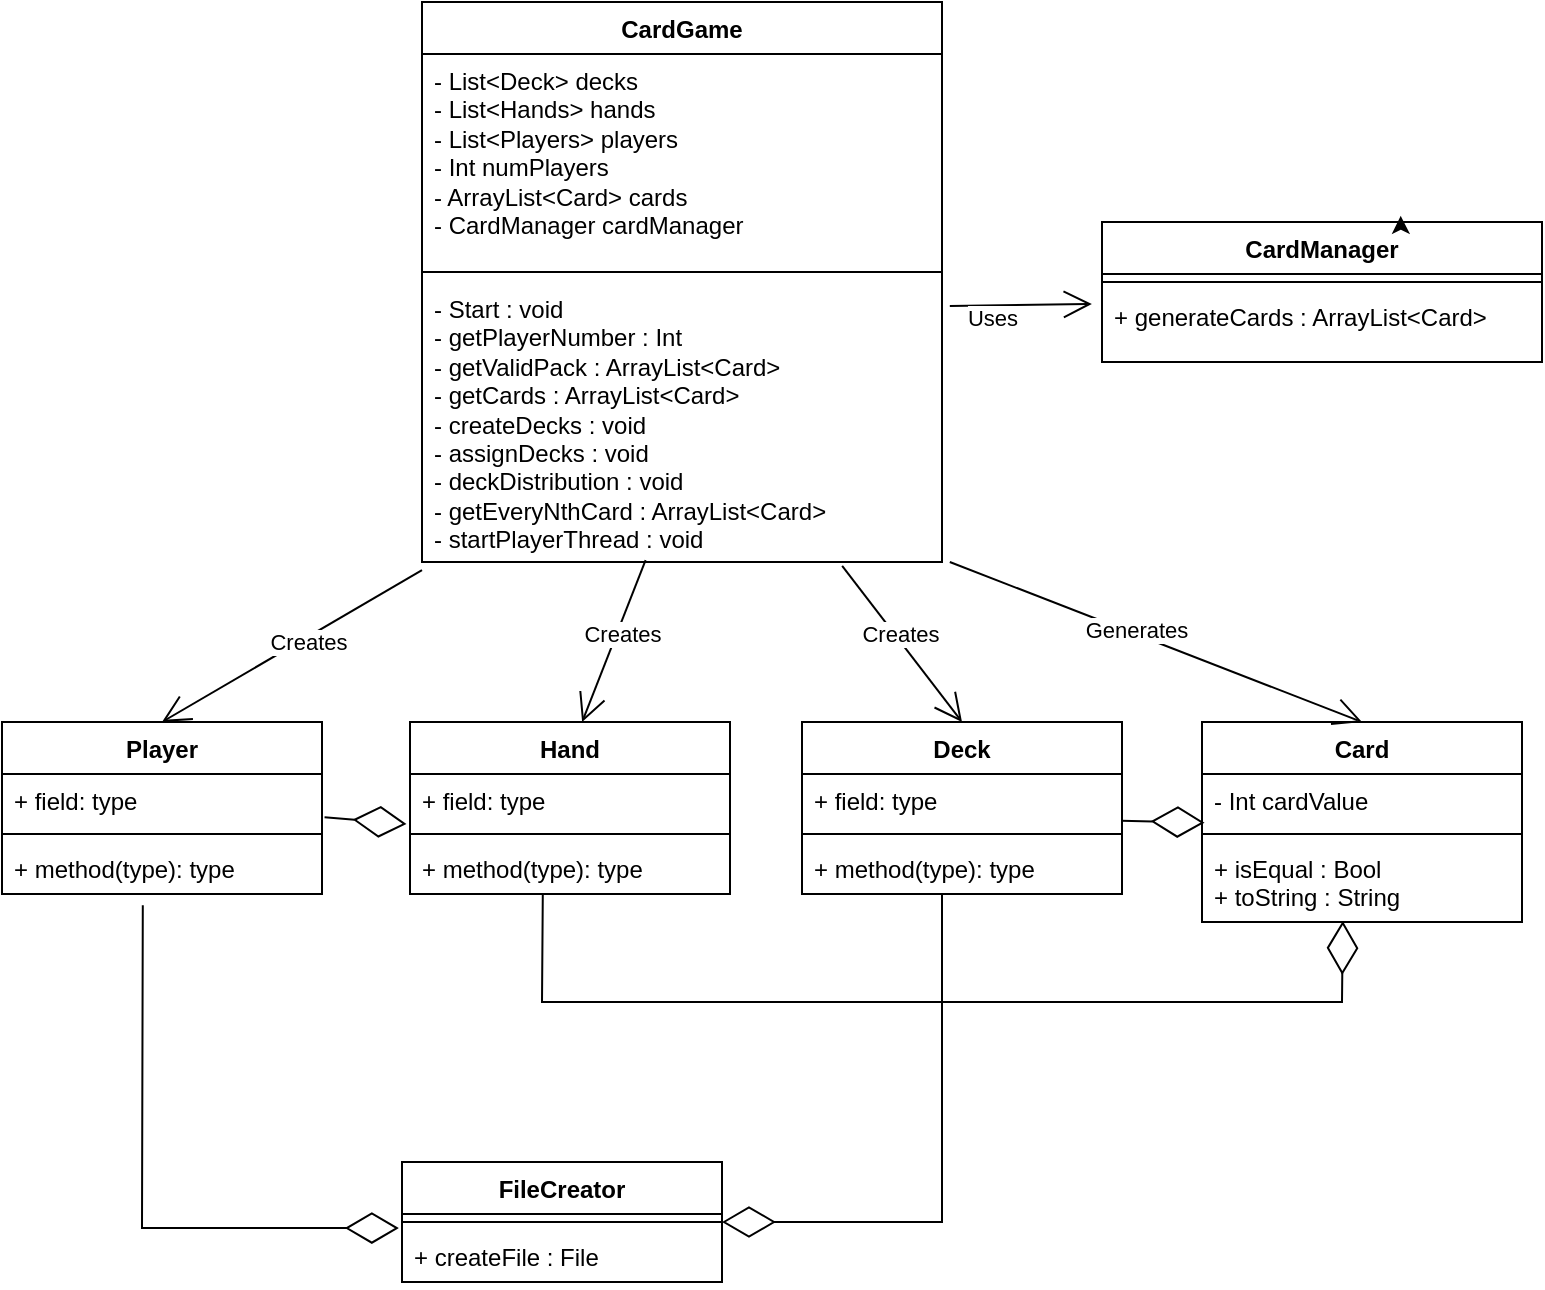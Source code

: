 <mxfile version="24.9.2">
  <diagram id="C5RBs43oDa-KdzZeNtuy" name="Page-1">
    <mxGraphModel dx="1143" dy="616" grid="1" gridSize="10" guides="1" tooltips="1" connect="1" arrows="1" fold="1" page="1" pageScale="1" pageWidth="827" pageHeight="1169" math="0" shadow="0">
      <root>
        <mxCell id="WIyWlLk6GJQsqaUBKTNV-0" />
        <mxCell id="WIyWlLk6GJQsqaUBKTNV-1" parent="WIyWlLk6GJQsqaUBKTNV-0" />
        <mxCell id="hnP73HRf14iYfMmKn1nl-7" value="CardGame" style="swimlane;fontStyle=1;align=center;verticalAlign=top;childLayout=stackLayout;horizontal=1;startSize=26;horizontalStack=0;resizeParent=1;resizeParentMax=0;resizeLast=0;collapsible=1;marginBottom=0;whiteSpace=wrap;html=1;" vertex="1" parent="WIyWlLk6GJQsqaUBKTNV-1">
          <mxGeometry x="260" y="40" width="260" height="280" as="geometry" />
        </mxCell>
        <mxCell id="hnP73HRf14iYfMmKn1nl-8" value="&lt;div&gt;- List&amp;lt;Deck&amp;gt; decks&lt;/div&gt;&lt;div&gt;- List&amp;lt;Hands&amp;gt; hands&lt;/div&gt;&lt;div&gt;- List&amp;lt;Players&amp;gt; players&lt;/div&gt;&lt;div&gt;- Int numPlayers&lt;/div&gt;&lt;div&gt;- ArrayList&amp;lt;Card&amp;gt; cards&lt;/div&gt;&lt;div&gt;- CardManager cardManager&lt;/div&gt;&lt;div&gt;&lt;br&gt;&lt;/div&gt;&lt;div&gt;&lt;br&gt;&lt;br&gt;&lt;/div&gt;" style="text;strokeColor=none;fillColor=none;align=left;verticalAlign=top;spacingLeft=4;spacingRight=4;overflow=hidden;rotatable=0;points=[[0,0.5],[1,0.5]];portConstraint=eastwest;whiteSpace=wrap;html=1;" vertex="1" parent="hnP73HRf14iYfMmKn1nl-7">
          <mxGeometry y="26" width="260" height="104" as="geometry" />
        </mxCell>
        <mxCell id="hnP73HRf14iYfMmKn1nl-9" value="" style="line;strokeWidth=1;fillColor=none;align=left;verticalAlign=middle;spacingTop=-1;spacingLeft=3;spacingRight=3;rotatable=0;labelPosition=right;points=[];portConstraint=eastwest;strokeColor=inherit;" vertex="1" parent="hnP73HRf14iYfMmKn1nl-7">
          <mxGeometry y="130" width="260" height="10" as="geometry" />
        </mxCell>
        <mxCell id="hnP73HRf14iYfMmKn1nl-10" value="&lt;div&gt;- Start : void&lt;/div&gt;&lt;div&gt;- getPlayerNumber : Int&lt;/div&gt;&lt;div&gt;- getValidPack : ArrayList&amp;lt;Card&amp;gt;&lt;/div&gt;&lt;div&gt;- getCards : ArrayList&amp;lt;Card&amp;gt;&lt;/div&gt;&lt;div&gt;- createDecks : void&lt;/div&gt;&lt;div&gt;- assignDecks : void&lt;/div&gt;&lt;div&gt;- deckDistribution : void&lt;/div&gt;&lt;div&gt;- getEveryNthCard : ArrayList&amp;lt;Card&amp;gt;&lt;/div&gt;&lt;div&gt;- startPlayerThread : void&lt;/div&gt;&lt;div&gt;&lt;br&gt;&lt;/div&gt;" style="text;strokeColor=none;fillColor=none;align=left;verticalAlign=top;spacingLeft=4;spacingRight=4;overflow=hidden;rotatable=0;points=[[0,0.5],[1,0.5]];portConstraint=eastwest;whiteSpace=wrap;html=1;" vertex="1" parent="hnP73HRf14iYfMmKn1nl-7">
          <mxGeometry y="140" width="260" height="140" as="geometry" />
        </mxCell>
        <mxCell id="hnP73HRf14iYfMmKn1nl-11" value="Player" style="swimlane;fontStyle=1;align=center;verticalAlign=top;childLayout=stackLayout;horizontal=1;startSize=26;horizontalStack=0;resizeParent=1;resizeParentMax=0;resizeLast=0;collapsible=1;marginBottom=0;whiteSpace=wrap;html=1;" vertex="1" parent="WIyWlLk6GJQsqaUBKTNV-1">
          <mxGeometry x="50" y="400" width="160" height="86" as="geometry" />
        </mxCell>
        <mxCell id="hnP73HRf14iYfMmKn1nl-12" value="+ field: type" style="text;strokeColor=none;fillColor=none;align=left;verticalAlign=top;spacingLeft=4;spacingRight=4;overflow=hidden;rotatable=0;points=[[0,0.5],[1,0.5]];portConstraint=eastwest;whiteSpace=wrap;html=1;" vertex="1" parent="hnP73HRf14iYfMmKn1nl-11">
          <mxGeometry y="26" width="160" height="26" as="geometry" />
        </mxCell>
        <mxCell id="hnP73HRf14iYfMmKn1nl-13" value="" style="line;strokeWidth=1;fillColor=none;align=left;verticalAlign=middle;spacingTop=-1;spacingLeft=3;spacingRight=3;rotatable=0;labelPosition=right;points=[];portConstraint=eastwest;strokeColor=inherit;" vertex="1" parent="hnP73HRf14iYfMmKn1nl-11">
          <mxGeometry y="52" width="160" height="8" as="geometry" />
        </mxCell>
        <mxCell id="hnP73HRf14iYfMmKn1nl-14" value="+ method(type): type" style="text;strokeColor=none;fillColor=none;align=left;verticalAlign=top;spacingLeft=4;spacingRight=4;overflow=hidden;rotatable=0;points=[[0,0.5],[1,0.5]];portConstraint=eastwest;whiteSpace=wrap;html=1;" vertex="1" parent="hnP73HRf14iYfMmKn1nl-11">
          <mxGeometry y="60" width="160" height="26" as="geometry" />
        </mxCell>
        <mxCell id="hnP73HRf14iYfMmKn1nl-15" value="Deck" style="swimlane;fontStyle=1;align=center;verticalAlign=top;childLayout=stackLayout;horizontal=1;startSize=26;horizontalStack=0;resizeParent=1;resizeParentMax=0;resizeLast=0;collapsible=1;marginBottom=0;whiteSpace=wrap;html=1;" vertex="1" parent="WIyWlLk6GJQsqaUBKTNV-1">
          <mxGeometry x="450" y="400" width="160" height="86" as="geometry" />
        </mxCell>
        <mxCell id="hnP73HRf14iYfMmKn1nl-16" value="+ field: type" style="text;strokeColor=none;fillColor=none;align=left;verticalAlign=top;spacingLeft=4;spacingRight=4;overflow=hidden;rotatable=0;points=[[0,0.5],[1,0.5]];portConstraint=eastwest;whiteSpace=wrap;html=1;" vertex="1" parent="hnP73HRf14iYfMmKn1nl-15">
          <mxGeometry y="26" width="160" height="26" as="geometry" />
        </mxCell>
        <mxCell id="hnP73HRf14iYfMmKn1nl-17" value="" style="line;strokeWidth=1;fillColor=none;align=left;verticalAlign=middle;spacingTop=-1;spacingLeft=3;spacingRight=3;rotatable=0;labelPosition=right;points=[];portConstraint=eastwest;strokeColor=inherit;" vertex="1" parent="hnP73HRf14iYfMmKn1nl-15">
          <mxGeometry y="52" width="160" height="8" as="geometry" />
        </mxCell>
        <mxCell id="hnP73HRf14iYfMmKn1nl-18" value="+ method(type): type" style="text;strokeColor=none;fillColor=none;align=left;verticalAlign=top;spacingLeft=4;spacingRight=4;overflow=hidden;rotatable=0;points=[[0,0.5],[1,0.5]];portConstraint=eastwest;whiteSpace=wrap;html=1;" vertex="1" parent="hnP73HRf14iYfMmKn1nl-15">
          <mxGeometry y="60" width="160" height="26" as="geometry" />
        </mxCell>
        <mxCell id="hnP73HRf14iYfMmKn1nl-19" value="CardManager" style="swimlane;fontStyle=1;align=center;verticalAlign=top;childLayout=stackLayout;horizontal=1;startSize=26;horizontalStack=0;resizeParent=1;resizeParentMax=0;resizeLast=0;collapsible=1;marginBottom=0;whiteSpace=wrap;html=1;" vertex="1" parent="WIyWlLk6GJQsqaUBKTNV-1">
          <mxGeometry x="600" y="150" width="220" height="70" as="geometry" />
        </mxCell>
        <mxCell id="hnP73HRf14iYfMmKn1nl-21" value="" style="line;strokeWidth=1;fillColor=none;align=left;verticalAlign=middle;spacingTop=-1;spacingLeft=3;spacingRight=3;rotatable=0;labelPosition=right;points=[];portConstraint=eastwest;strokeColor=inherit;" vertex="1" parent="hnP73HRf14iYfMmKn1nl-19">
          <mxGeometry y="26" width="220" height="8" as="geometry" />
        </mxCell>
        <mxCell id="hnP73HRf14iYfMmKn1nl-22" value="+ generateCards : ArrayList&amp;lt;Card&amp;gt;" style="text;strokeColor=none;fillColor=none;align=left;verticalAlign=top;spacingLeft=4;spacingRight=4;overflow=hidden;rotatable=0;points=[[0,0.5],[1,0.5]];portConstraint=eastwest;whiteSpace=wrap;html=1;" vertex="1" parent="hnP73HRf14iYfMmKn1nl-19">
          <mxGeometry y="34" width="220" height="36" as="geometry" />
        </mxCell>
        <mxCell id="hnP73HRf14iYfMmKn1nl-23" value="FileCreator" style="swimlane;fontStyle=1;align=center;verticalAlign=top;childLayout=stackLayout;horizontal=1;startSize=26;horizontalStack=0;resizeParent=1;resizeParentMax=0;resizeLast=0;collapsible=1;marginBottom=0;whiteSpace=wrap;html=1;" vertex="1" parent="WIyWlLk6GJQsqaUBKTNV-1">
          <mxGeometry x="250" y="620" width="160" height="60" as="geometry" />
        </mxCell>
        <mxCell id="hnP73HRf14iYfMmKn1nl-25" value="" style="line;strokeWidth=1;fillColor=none;align=left;verticalAlign=middle;spacingTop=-1;spacingLeft=3;spacingRight=3;rotatable=0;labelPosition=right;points=[];portConstraint=eastwest;strokeColor=inherit;" vertex="1" parent="hnP73HRf14iYfMmKn1nl-23">
          <mxGeometry y="26" width="160" height="8" as="geometry" />
        </mxCell>
        <mxCell id="hnP73HRf14iYfMmKn1nl-26" value="+ createFile : File" style="text;strokeColor=none;fillColor=none;align=left;verticalAlign=top;spacingLeft=4;spacingRight=4;overflow=hidden;rotatable=0;points=[[0,0.5],[1,0.5]];portConstraint=eastwest;whiteSpace=wrap;html=1;" vertex="1" parent="hnP73HRf14iYfMmKn1nl-23">
          <mxGeometry y="34" width="160" height="26" as="geometry" />
        </mxCell>
        <mxCell id="hnP73HRf14iYfMmKn1nl-27" value="Hand" style="swimlane;fontStyle=1;align=center;verticalAlign=top;childLayout=stackLayout;horizontal=1;startSize=26;horizontalStack=0;resizeParent=1;resizeParentMax=0;resizeLast=0;collapsible=1;marginBottom=0;whiteSpace=wrap;html=1;" vertex="1" parent="WIyWlLk6GJQsqaUBKTNV-1">
          <mxGeometry x="254" y="400" width="160" height="86" as="geometry" />
        </mxCell>
        <mxCell id="hnP73HRf14iYfMmKn1nl-44" value="" style="endArrow=open;endFill=1;endSize=12;html=1;rounded=0;entryX=0.5;entryY=0;entryDx=0;entryDy=0;exitX=0.43;exitY=0.993;exitDx=0;exitDy=0;exitPerimeter=0;" edge="1" parent="hnP73HRf14iYfMmKn1nl-27" source="hnP73HRf14iYfMmKn1nl-10">
          <mxGeometry width="160" relative="1" as="geometry">
            <mxPoint x="-134.0" y="-95.94" as="sourcePoint" />
            <mxPoint x="86.06" as="targetPoint" />
          </mxGeometry>
        </mxCell>
        <mxCell id="hnP73HRf14iYfMmKn1nl-45" value="Creates" style="edgeLabel;html=1;align=center;verticalAlign=middle;resizable=0;points=[];" vertex="1" connectable="0" parent="hnP73HRf14iYfMmKn1nl-44">
          <mxGeometry x="-0.104" y="2" relative="1" as="geometry">
            <mxPoint as="offset" />
          </mxGeometry>
        </mxCell>
        <mxCell id="hnP73HRf14iYfMmKn1nl-28" value="+ field: type" style="text;strokeColor=none;fillColor=none;align=left;verticalAlign=top;spacingLeft=4;spacingRight=4;overflow=hidden;rotatable=0;points=[[0,0.5],[1,0.5]];portConstraint=eastwest;whiteSpace=wrap;html=1;" vertex="1" parent="hnP73HRf14iYfMmKn1nl-27">
          <mxGeometry y="26" width="160" height="26" as="geometry" />
        </mxCell>
        <mxCell id="hnP73HRf14iYfMmKn1nl-29" value="" style="line;strokeWidth=1;fillColor=none;align=left;verticalAlign=middle;spacingTop=-1;spacingLeft=3;spacingRight=3;rotatable=0;labelPosition=right;points=[];portConstraint=eastwest;strokeColor=inherit;" vertex="1" parent="hnP73HRf14iYfMmKn1nl-27">
          <mxGeometry y="52" width="160" height="8" as="geometry" />
        </mxCell>
        <mxCell id="hnP73HRf14iYfMmKn1nl-30" value="+ method(type): type" style="text;strokeColor=none;fillColor=none;align=left;verticalAlign=top;spacingLeft=4;spacingRight=4;overflow=hidden;rotatable=0;points=[[0,0.5],[1,0.5]];portConstraint=eastwest;whiteSpace=wrap;html=1;" vertex="1" parent="hnP73HRf14iYfMmKn1nl-27">
          <mxGeometry y="60" width="160" height="26" as="geometry" />
        </mxCell>
        <mxCell id="hnP73HRf14iYfMmKn1nl-31" value="Card" style="swimlane;fontStyle=1;align=center;verticalAlign=top;childLayout=stackLayout;horizontal=1;startSize=26;horizontalStack=0;resizeParent=1;resizeParentMax=0;resizeLast=0;collapsible=1;marginBottom=0;whiteSpace=wrap;html=1;" vertex="1" parent="WIyWlLk6GJQsqaUBKTNV-1">
          <mxGeometry x="650" y="400" width="160" height="100" as="geometry" />
        </mxCell>
        <mxCell id="hnP73HRf14iYfMmKn1nl-32" value="- Int cardValue" style="text;strokeColor=none;fillColor=none;align=left;verticalAlign=top;spacingLeft=4;spacingRight=4;overflow=hidden;rotatable=0;points=[[0,0.5],[1,0.5]];portConstraint=eastwest;whiteSpace=wrap;html=1;" vertex="1" parent="hnP73HRf14iYfMmKn1nl-31">
          <mxGeometry y="26" width="160" height="26" as="geometry" />
        </mxCell>
        <mxCell id="hnP73HRf14iYfMmKn1nl-33" value="" style="line;strokeWidth=1;fillColor=none;align=left;verticalAlign=middle;spacingTop=-1;spacingLeft=3;spacingRight=3;rotatable=0;labelPosition=right;points=[];portConstraint=eastwest;strokeColor=inherit;" vertex="1" parent="hnP73HRf14iYfMmKn1nl-31">
          <mxGeometry y="52" width="160" height="8" as="geometry" />
        </mxCell>
        <mxCell id="hnP73HRf14iYfMmKn1nl-34" value="&lt;div&gt;+ isEqual : Bool&lt;/div&gt;&lt;div&gt;+ toString : String&lt;br&gt;&lt;/div&gt;" style="text;strokeColor=none;fillColor=none;align=left;verticalAlign=top;spacingLeft=4;spacingRight=4;overflow=hidden;rotatable=0;points=[[0,0.5],[1,0.5]];portConstraint=eastwest;whiteSpace=wrap;html=1;" vertex="1" parent="hnP73HRf14iYfMmKn1nl-31">
          <mxGeometry y="60" width="160" height="40" as="geometry" />
        </mxCell>
        <mxCell id="hnP73HRf14iYfMmKn1nl-35" style="edgeStyle=orthogonalEdgeStyle;rounded=0;orthogonalLoop=1;jettySize=auto;html=1;exitX=0.75;exitY=0;exitDx=0;exitDy=0;entryX=0.679;entryY=-0.044;entryDx=0;entryDy=0;entryPerimeter=0;" edge="1" parent="WIyWlLk6GJQsqaUBKTNV-1" source="hnP73HRf14iYfMmKn1nl-19" target="hnP73HRf14iYfMmKn1nl-19">
          <mxGeometry relative="1" as="geometry" />
        </mxCell>
        <mxCell id="hnP73HRf14iYfMmKn1nl-36" value="" style="endArrow=open;endFill=1;endSize=12;html=1;rounded=0;entryX=-0.023;entryY=0.194;entryDx=0;entryDy=0;entryPerimeter=0;exitX=1.015;exitY=0.086;exitDx=0;exitDy=0;exitPerimeter=0;" edge="1" parent="WIyWlLk6GJQsqaUBKTNV-1" source="hnP73HRf14iYfMmKn1nl-10" target="hnP73HRf14iYfMmKn1nl-22">
          <mxGeometry width="160" relative="1" as="geometry">
            <mxPoint x="330" y="410" as="sourcePoint" />
            <mxPoint x="490" y="410" as="targetPoint" />
          </mxGeometry>
        </mxCell>
        <mxCell id="hnP73HRf14iYfMmKn1nl-37" value="Uses" style="edgeLabel;html=1;align=center;verticalAlign=middle;resizable=0;points=[];" vertex="1" connectable="0" parent="hnP73HRf14iYfMmKn1nl-36">
          <mxGeometry x="-0.409" y="-6" relative="1" as="geometry">
            <mxPoint as="offset" />
          </mxGeometry>
        </mxCell>
        <mxCell id="hnP73HRf14iYfMmKn1nl-38" value="" style="endArrow=open;endFill=1;endSize=12;html=1;rounded=0;entryX=0.5;entryY=0;entryDx=0;entryDy=0;exitX=1.015;exitY=1;exitDx=0;exitDy=0;exitPerimeter=0;" edge="1" parent="WIyWlLk6GJQsqaUBKTNV-1" source="hnP73HRf14iYfMmKn1nl-10" target="hnP73HRf14iYfMmKn1nl-31">
          <mxGeometry width="160" relative="1" as="geometry">
            <mxPoint x="330" y="410" as="sourcePoint" />
            <mxPoint x="490" y="410" as="targetPoint" />
          </mxGeometry>
        </mxCell>
        <mxCell id="hnP73HRf14iYfMmKn1nl-39" value="Generates" style="edgeLabel;html=1;align=center;verticalAlign=middle;resizable=0;points=[];" vertex="1" connectable="0" parent="hnP73HRf14iYfMmKn1nl-38">
          <mxGeometry x="-0.104" y="2" relative="1" as="geometry">
            <mxPoint as="offset" />
          </mxGeometry>
        </mxCell>
        <mxCell id="hnP73HRf14iYfMmKn1nl-40" value="" style="endArrow=open;endFill=1;endSize=12;html=1;rounded=0;entryX=0.5;entryY=0;entryDx=0;entryDy=0;exitX=0.808;exitY=1.014;exitDx=0;exitDy=0;exitPerimeter=0;" edge="1" parent="WIyWlLk6GJQsqaUBKTNV-1" source="hnP73HRf14iYfMmKn1nl-10" target="hnP73HRf14iYfMmKn1nl-15">
          <mxGeometry width="160" relative="1" as="geometry">
            <mxPoint x="534" y="330" as="sourcePoint" />
            <mxPoint x="740" y="410" as="targetPoint" />
          </mxGeometry>
        </mxCell>
        <mxCell id="hnP73HRf14iYfMmKn1nl-41" value="Creates" style="edgeLabel;html=1;align=center;verticalAlign=middle;resizable=0;points=[];" vertex="1" connectable="0" parent="hnP73HRf14iYfMmKn1nl-40">
          <mxGeometry x="-0.104" y="2" relative="1" as="geometry">
            <mxPoint as="offset" />
          </mxGeometry>
        </mxCell>
        <mxCell id="hnP73HRf14iYfMmKn1nl-42" value="" style="endArrow=open;endFill=1;endSize=12;html=1;rounded=0;entryX=0.5;entryY=0;entryDx=0;entryDy=0;exitX=0;exitY=1.029;exitDx=0;exitDy=0;exitPerimeter=0;" edge="1" parent="WIyWlLk6GJQsqaUBKTNV-1" source="hnP73HRf14iYfMmKn1nl-10" target="hnP73HRf14iYfMmKn1nl-11">
          <mxGeometry width="160" relative="1" as="geometry">
            <mxPoint x="480" y="332" as="sourcePoint" />
            <mxPoint x="540" y="410" as="targetPoint" />
          </mxGeometry>
        </mxCell>
        <mxCell id="hnP73HRf14iYfMmKn1nl-43" value="Creates" style="edgeLabel;html=1;align=center;verticalAlign=middle;resizable=0;points=[];" vertex="1" connectable="0" parent="hnP73HRf14iYfMmKn1nl-42">
          <mxGeometry x="-0.104" y="2" relative="1" as="geometry">
            <mxPoint as="offset" />
          </mxGeometry>
        </mxCell>
        <mxCell id="hnP73HRf14iYfMmKn1nl-47" value="" style="endArrow=diamondThin;endFill=0;endSize=24;html=1;rounded=0;exitX=1.008;exitY=0.833;exitDx=0;exitDy=0;exitPerimeter=0;entryX=-0.011;entryY=0.962;entryDx=0;entryDy=0;entryPerimeter=0;" edge="1" parent="WIyWlLk6GJQsqaUBKTNV-1" source="hnP73HRf14iYfMmKn1nl-12" target="hnP73HRf14iYfMmKn1nl-28">
          <mxGeometry width="160" relative="1" as="geometry">
            <mxPoint x="370" y="490" as="sourcePoint" />
            <mxPoint x="530" y="490" as="targetPoint" />
          </mxGeometry>
        </mxCell>
        <mxCell id="hnP73HRf14iYfMmKn1nl-48" value="" style="endArrow=diamondThin;endFill=0;endSize=24;html=1;rounded=0;exitX=0.998;exitY=0.897;exitDx=0;exitDy=0;exitPerimeter=0;entryX=0.008;entryY=0.936;entryDx=0;entryDy=0;entryPerimeter=0;" edge="1" parent="WIyWlLk6GJQsqaUBKTNV-1" source="hnP73HRf14iYfMmKn1nl-16" target="hnP73HRf14iYfMmKn1nl-32">
          <mxGeometry width="160" relative="1" as="geometry">
            <mxPoint x="221" y="458" as="sourcePoint" />
            <mxPoint x="262" y="461" as="targetPoint" />
          </mxGeometry>
        </mxCell>
        <mxCell id="hnP73HRf14iYfMmKn1nl-49" value="" style="endArrow=diamondThin;endFill=0;endSize=24;html=1;rounded=0;exitX=0.415;exitY=0.996;exitDx=0;exitDy=0;exitPerimeter=0;entryX=0.44;entryY=0.988;entryDx=0;entryDy=0;entryPerimeter=0;" edge="1" parent="WIyWlLk6GJQsqaUBKTNV-1" source="hnP73HRf14iYfMmKn1nl-30" target="hnP73HRf14iYfMmKn1nl-34">
          <mxGeometry width="160" relative="1" as="geometry">
            <mxPoint x="231" y="468" as="sourcePoint" />
            <mxPoint x="720" y="487" as="targetPoint" />
            <Array as="points">
              <mxPoint x="320" y="540" />
              <mxPoint x="720" y="540" />
            </Array>
          </mxGeometry>
        </mxCell>
        <mxCell id="hnP73HRf14iYfMmKn1nl-50" value="" style="endArrow=diamondThin;endFill=0;endSize=24;html=1;rounded=0;exitX=0.44;exitY=1.215;exitDx=0;exitDy=0;exitPerimeter=0;entryX=-0.01;entryY=-0.038;entryDx=0;entryDy=0;entryPerimeter=0;" edge="1" parent="WIyWlLk6GJQsqaUBKTNV-1" source="hnP73HRf14iYfMmKn1nl-14" target="hnP73HRf14iYfMmKn1nl-26">
          <mxGeometry width="160" relative="1" as="geometry">
            <mxPoint x="221" y="458" as="sourcePoint" />
            <mxPoint x="262" y="461" as="targetPoint" />
            <Array as="points">
              <mxPoint x="120" y="653" />
            </Array>
          </mxGeometry>
        </mxCell>
        <mxCell id="hnP73HRf14iYfMmKn1nl-51" value="" style="endArrow=diamondThin;endFill=0;endSize=24;html=1;rounded=0;exitX=0.44;exitY=1.215;exitDx=0;exitDy=0;exitPerimeter=0;entryX=1;entryY=0.5;entryDx=0;entryDy=0;" edge="1" parent="WIyWlLk6GJQsqaUBKTNV-1" target="hnP73HRf14iYfMmKn1nl-23">
          <mxGeometry width="160" relative="1" as="geometry">
            <mxPoint x="520" y="486" as="sourcePoint" />
            <mxPoint x="410" y="680" as="targetPoint" />
            <Array as="points">
              <mxPoint x="520" y="650" />
            </Array>
          </mxGeometry>
        </mxCell>
      </root>
    </mxGraphModel>
  </diagram>
</mxfile>
